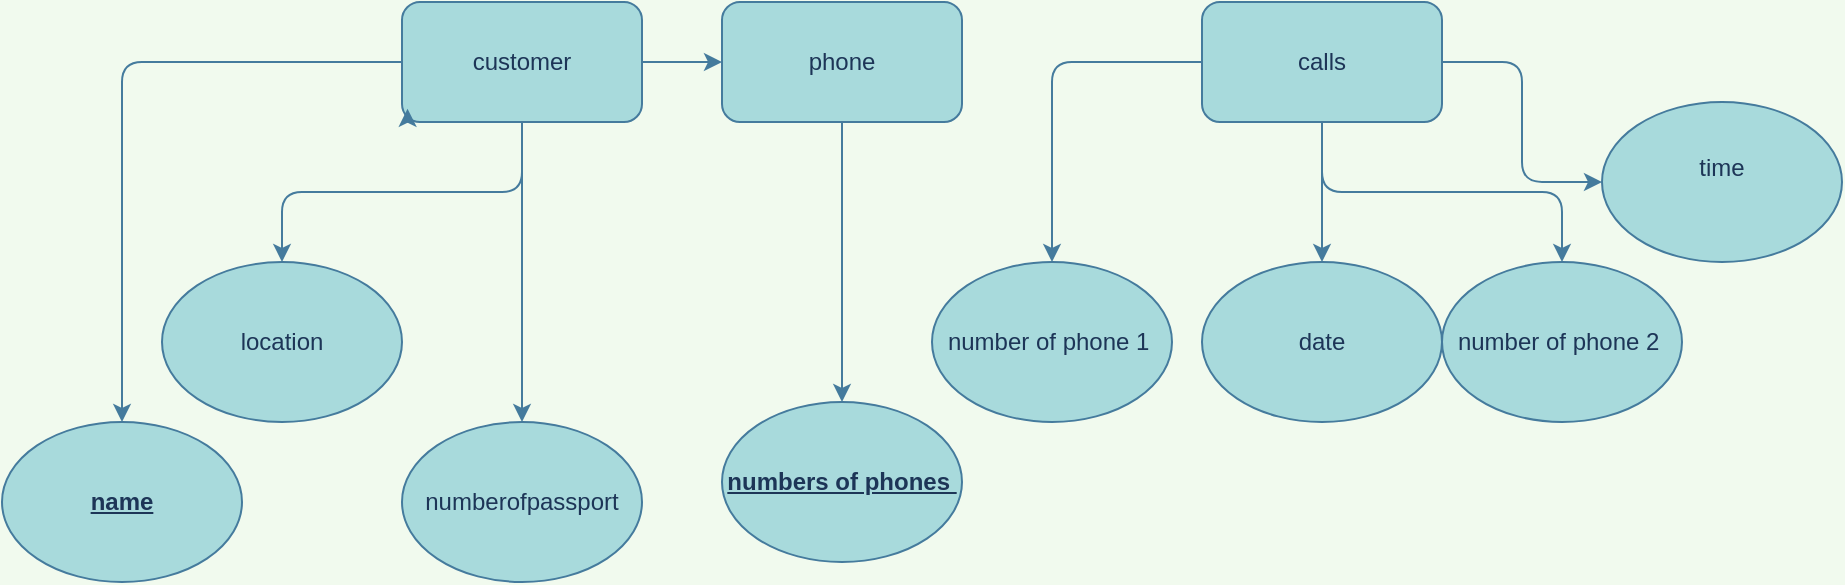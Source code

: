 <mxfile version="14.4.8" type="github"><diagram id="R2lEEEUBdFMjLlhIrx00" name="Page-1"><mxGraphModel dx="2352" dy="565" grid="1" gridSize="50" guides="1" tooltips="1" connect="1" arrows="1" fold="1" page="1" pageScale="1" pageWidth="850" pageHeight="1100" background="#F1FAEE" math="0" shadow="0" extFonts="Permanent Marker^https://fonts.googleapis.com/css?family=Permanent+Marker"><root><mxCell id="0"/><mxCell id="1" parent="0"/><mxCell id="qoWNYAEw011M_AMfEhLD-9" value="" style="edgeStyle=orthogonalEdgeStyle;orthogonalLoop=1;jettySize=auto;html=1;labelBackgroundColor=#F1FAEE;strokeColor=#457B9D;fontColor=#1D3557;" edge="1" parent="1" source="qoWNYAEw011M_AMfEhLD-6" target="qoWNYAEw011M_AMfEhLD-7"><mxGeometry relative="1" as="geometry"/></mxCell><mxCell id="qoWNYAEw011M_AMfEhLD-13" value="" style="edgeStyle=orthogonalEdgeStyle;orthogonalLoop=1;jettySize=auto;html=1;labelBackgroundColor=#F1FAEE;strokeColor=#457B9D;fontColor=#1D3557;" edge="1" parent="1" source="qoWNYAEw011M_AMfEhLD-6" target="qoWNYAEw011M_AMfEhLD-12"><mxGeometry relative="1" as="geometry"/></mxCell><mxCell id="qoWNYAEw011M_AMfEhLD-16" value="" style="edgeStyle=orthogonalEdgeStyle;orthogonalLoop=1;jettySize=auto;html=1;labelBackgroundColor=#F1FAEE;strokeColor=#457B9D;fontColor=#1D3557;" edge="1" parent="1" source="qoWNYAEw011M_AMfEhLD-6" target="qoWNYAEw011M_AMfEhLD-15"><mxGeometry relative="1" as="geometry"/></mxCell><mxCell id="qoWNYAEw011M_AMfEhLD-18" value="" style="edgeStyle=orthogonalEdgeStyle;orthogonalLoop=1;jettySize=auto;html=1;labelBackgroundColor=#F1FAEE;strokeColor=#457B9D;fontColor=#1D3557;" edge="1" parent="1" source="qoWNYAEw011M_AMfEhLD-6" target="qoWNYAEw011M_AMfEhLD-17"><mxGeometry relative="1" as="geometry"/></mxCell><mxCell id="qoWNYAEw011M_AMfEhLD-6" value="customer&lt;br&gt;" style="whiteSpace=wrap;html=1;rounded=1;fillColor=#A8DADC;strokeColor=#457B9D;fontColor=#1D3557;" vertex="1" parent="1"><mxGeometry x="100" y="100" width="120" height="60" as="geometry"/></mxCell><mxCell id="qoWNYAEw011M_AMfEhLD-11" value="" style="edgeStyle=orthogonalEdgeStyle;orthogonalLoop=1;jettySize=auto;html=1;labelBackgroundColor=#F1FAEE;strokeColor=#457B9D;fontColor=#1D3557;" edge="1" parent="1" source="qoWNYAEw011M_AMfEhLD-7" target="qoWNYAEw011M_AMfEhLD-10"><mxGeometry relative="1" as="geometry"/></mxCell><mxCell id="qoWNYAEw011M_AMfEhLD-7" value="phone" style="whiteSpace=wrap;html=1;rounded=1;fillColor=#A8DADC;strokeColor=#457B9D;fontColor=#1D3557;" vertex="1" parent="1"><mxGeometry x="260" y="100" width="120" height="60" as="geometry"/></mxCell><mxCell id="qoWNYAEw011M_AMfEhLD-20" value="" style="edgeStyle=orthogonalEdgeStyle;orthogonalLoop=1;jettySize=auto;html=1;labelBackgroundColor=#F1FAEE;strokeColor=#457B9D;fontColor=#1D3557;" edge="1" parent="1" source="qoWNYAEw011M_AMfEhLD-8" target="qoWNYAEw011M_AMfEhLD-19"><mxGeometry relative="1" as="geometry"/></mxCell><mxCell id="qoWNYAEw011M_AMfEhLD-22" value="" style="edgeStyle=orthogonalEdgeStyle;orthogonalLoop=1;jettySize=auto;html=1;labelBackgroundColor=#F1FAEE;strokeColor=#457B9D;fontColor=#1D3557;" edge="1" parent="1" source="qoWNYAEw011M_AMfEhLD-8" target="qoWNYAEw011M_AMfEhLD-21"><mxGeometry relative="1" as="geometry"/></mxCell><mxCell id="qoWNYAEw011M_AMfEhLD-24" value="" style="edgeStyle=orthogonalEdgeStyle;orthogonalLoop=1;jettySize=auto;html=1;labelBackgroundColor=#F1FAEE;strokeColor=#457B9D;fontColor=#1D3557;" edge="1" parent="1" source="qoWNYAEw011M_AMfEhLD-8" target="qoWNYAEw011M_AMfEhLD-23"><mxGeometry relative="1" as="geometry"/></mxCell><mxCell id="qoWNYAEw011M_AMfEhLD-26" value="" style="edgeStyle=orthogonalEdgeStyle;orthogonalLoop=1;jettySize=auto;html=1;labelBackgroundColor=#F1FAEE;strokeColor=#457B9D;fontColor=#1D3557;" edge="1" parent="1" source="qoWNYAEw011M_AMfEhLD-8" target="qoWNYAEw011M_AMfEhLD-25"><mxGeometry relative="1" as="geometry"/></mxCell><mxCell id="qoWNYAEw011M_AMfEhLD-8" value="calls&lt;br&gt;" style="whiteSpace=wrap;html=1;rounded=1;fillColor=#A8DADC;strokeColor=#457B9D;fontColor=#1D3557;" vertex="1" parent="1"><mxGeometry x="500" y="100" width="120" height="60" as="geometry"/></mxCell><mxCell id="qoWNYAEw011M_AMfEhLD-10" value="&lt;u&gt;&lt;b&gt;numbers of phones&amp;nbsp;&lt;/b&gt;&lt;/u&gt;" style="ellipse;whiteSpace=wrap;html=1;rounded=1;fillColor=#A8DADC;strokeColor=#457B9D;fontColor=#1D3557;" vertex="1" parent="1"><mxGeometry x="260" y="300" width="120" height="80" as="geometry"/></mxCell><mxCell id="qoWNYAEw011M_AMfEhLD-12" value="numberofpassport&lt;br&gt;" style="ellipse;whiteSpace=wrap;html=1;rounded=1;fillColor=#A8DADC;strokeColor=#457B9D;fontColor=#1D3557;" vertex="1" parent="1"><mxGeometry x="100" y="310" width="120" height="80" as="geometry"/></mxCell><mxCell id="qoWNYAEw011M_AMfEhLD-14" style="edgeStyle=orthogonalEdgeStyle;orthogonalLoop=1;jettySize=auto;html=1;exitX=0;exitY=1;exitDx=0;exitDy=0;entryX=0.023;entryY=0.89;entryDx=0;entryDy=0;entryPerimeter=0;labelBackgroundColor=#F1FAEE;strokeColor=#457B9D;fontColor=#1D3557;" edge="1" parent="1" source="qoWNYAEw011M_AMfEhLD-6" target="qoWNYAEw011M_AMfEhLD-6"><mxGeometry relative="1" as="geometry"/></mxCell><mxCell id="qoWNYAEw011M_AMfEhLD-15" value="&lt;u&gt;&lt;b&gt;name&lt;/b&gt;&lt;/u&gt;" style="ellipse;whiteSpace=wrap;html=1;rounded=1;fillColor=#A8DADC;strokeColor=#457B9D;fontColor=#1D3557;" vertex="1" parent="1"><mxGeometry x="-100" y="310" width="120" height="80" as="geometry"/></mxCell><mxCell id="qoWNYAEw011M_AMfEhLD-17" value="location&lt;br&gt;" style="ellipse;whiteSpace=wrap;html=1;rounded=1;fillColor=#A8DADC;strokeColor=#457B9D;fontColor=#1D3557;" vertex="1" parent="1"><mxGeometry x="-20" y="230" width="120" height="80" as="geometry"/></mxCell><mxCell id="qoWNYAEw011M_AMfEhLD-19" value="date&lt;br&gt;" style="ellipse;whiteSpace=wrap;html=1;rounded=1;fillColor=#A8DADC;strokeColor=#457B9D;fontColor=#1D3557;" vertex="1" parent="1"><mxGeometry x="500" y="230" width="120" height="80" as="geometry"/></mxCell><mxCell id="qoWNYAEw011M_AMfEhLD-21" value="time&lt;br&gt;&lt;br&gt;" style="ellipse;whiteSpace=wrap;html=1;rounded=1;fillColor=#A8DADC;strokeColor=#457B9D;fontColor=#1D3557;" vertex="1" parent="1"><mxGeometry x="700" y="150" width="120" height="80" as="geometry"/></mxCell><mxCell id="qoWNYAEw011M_AMfEhLD-23" value="number of phone 1&amp;nbsp;" style="ellipse;whiteSpace=wrap;html=1;rounded=1;fillColor=#A8DADC;strokeColor=#457B9D;fontColor=#1D3557;" vertex="1" parent="1"><mxGeometry x="365" y="230" width="120" height="80" as="geometry"/></mxCell><mxCell id="qoWNYAEw011M_AMfEhLD-25" value="number of phone 2&amp;nbsp;&lt;br&gt;" style="ellipse;whiteSpace=wrap;html=1;rounded=1;fillColor=#A8DADC;strokeColor=#457B9D;fontColor=#1D3557;" vertex="1" parent="1"><mxGeometry x="620" y="230" width="120" height="80" as="geometry"/></mxCell></root></mxGraphModel></diagram></mxfile>